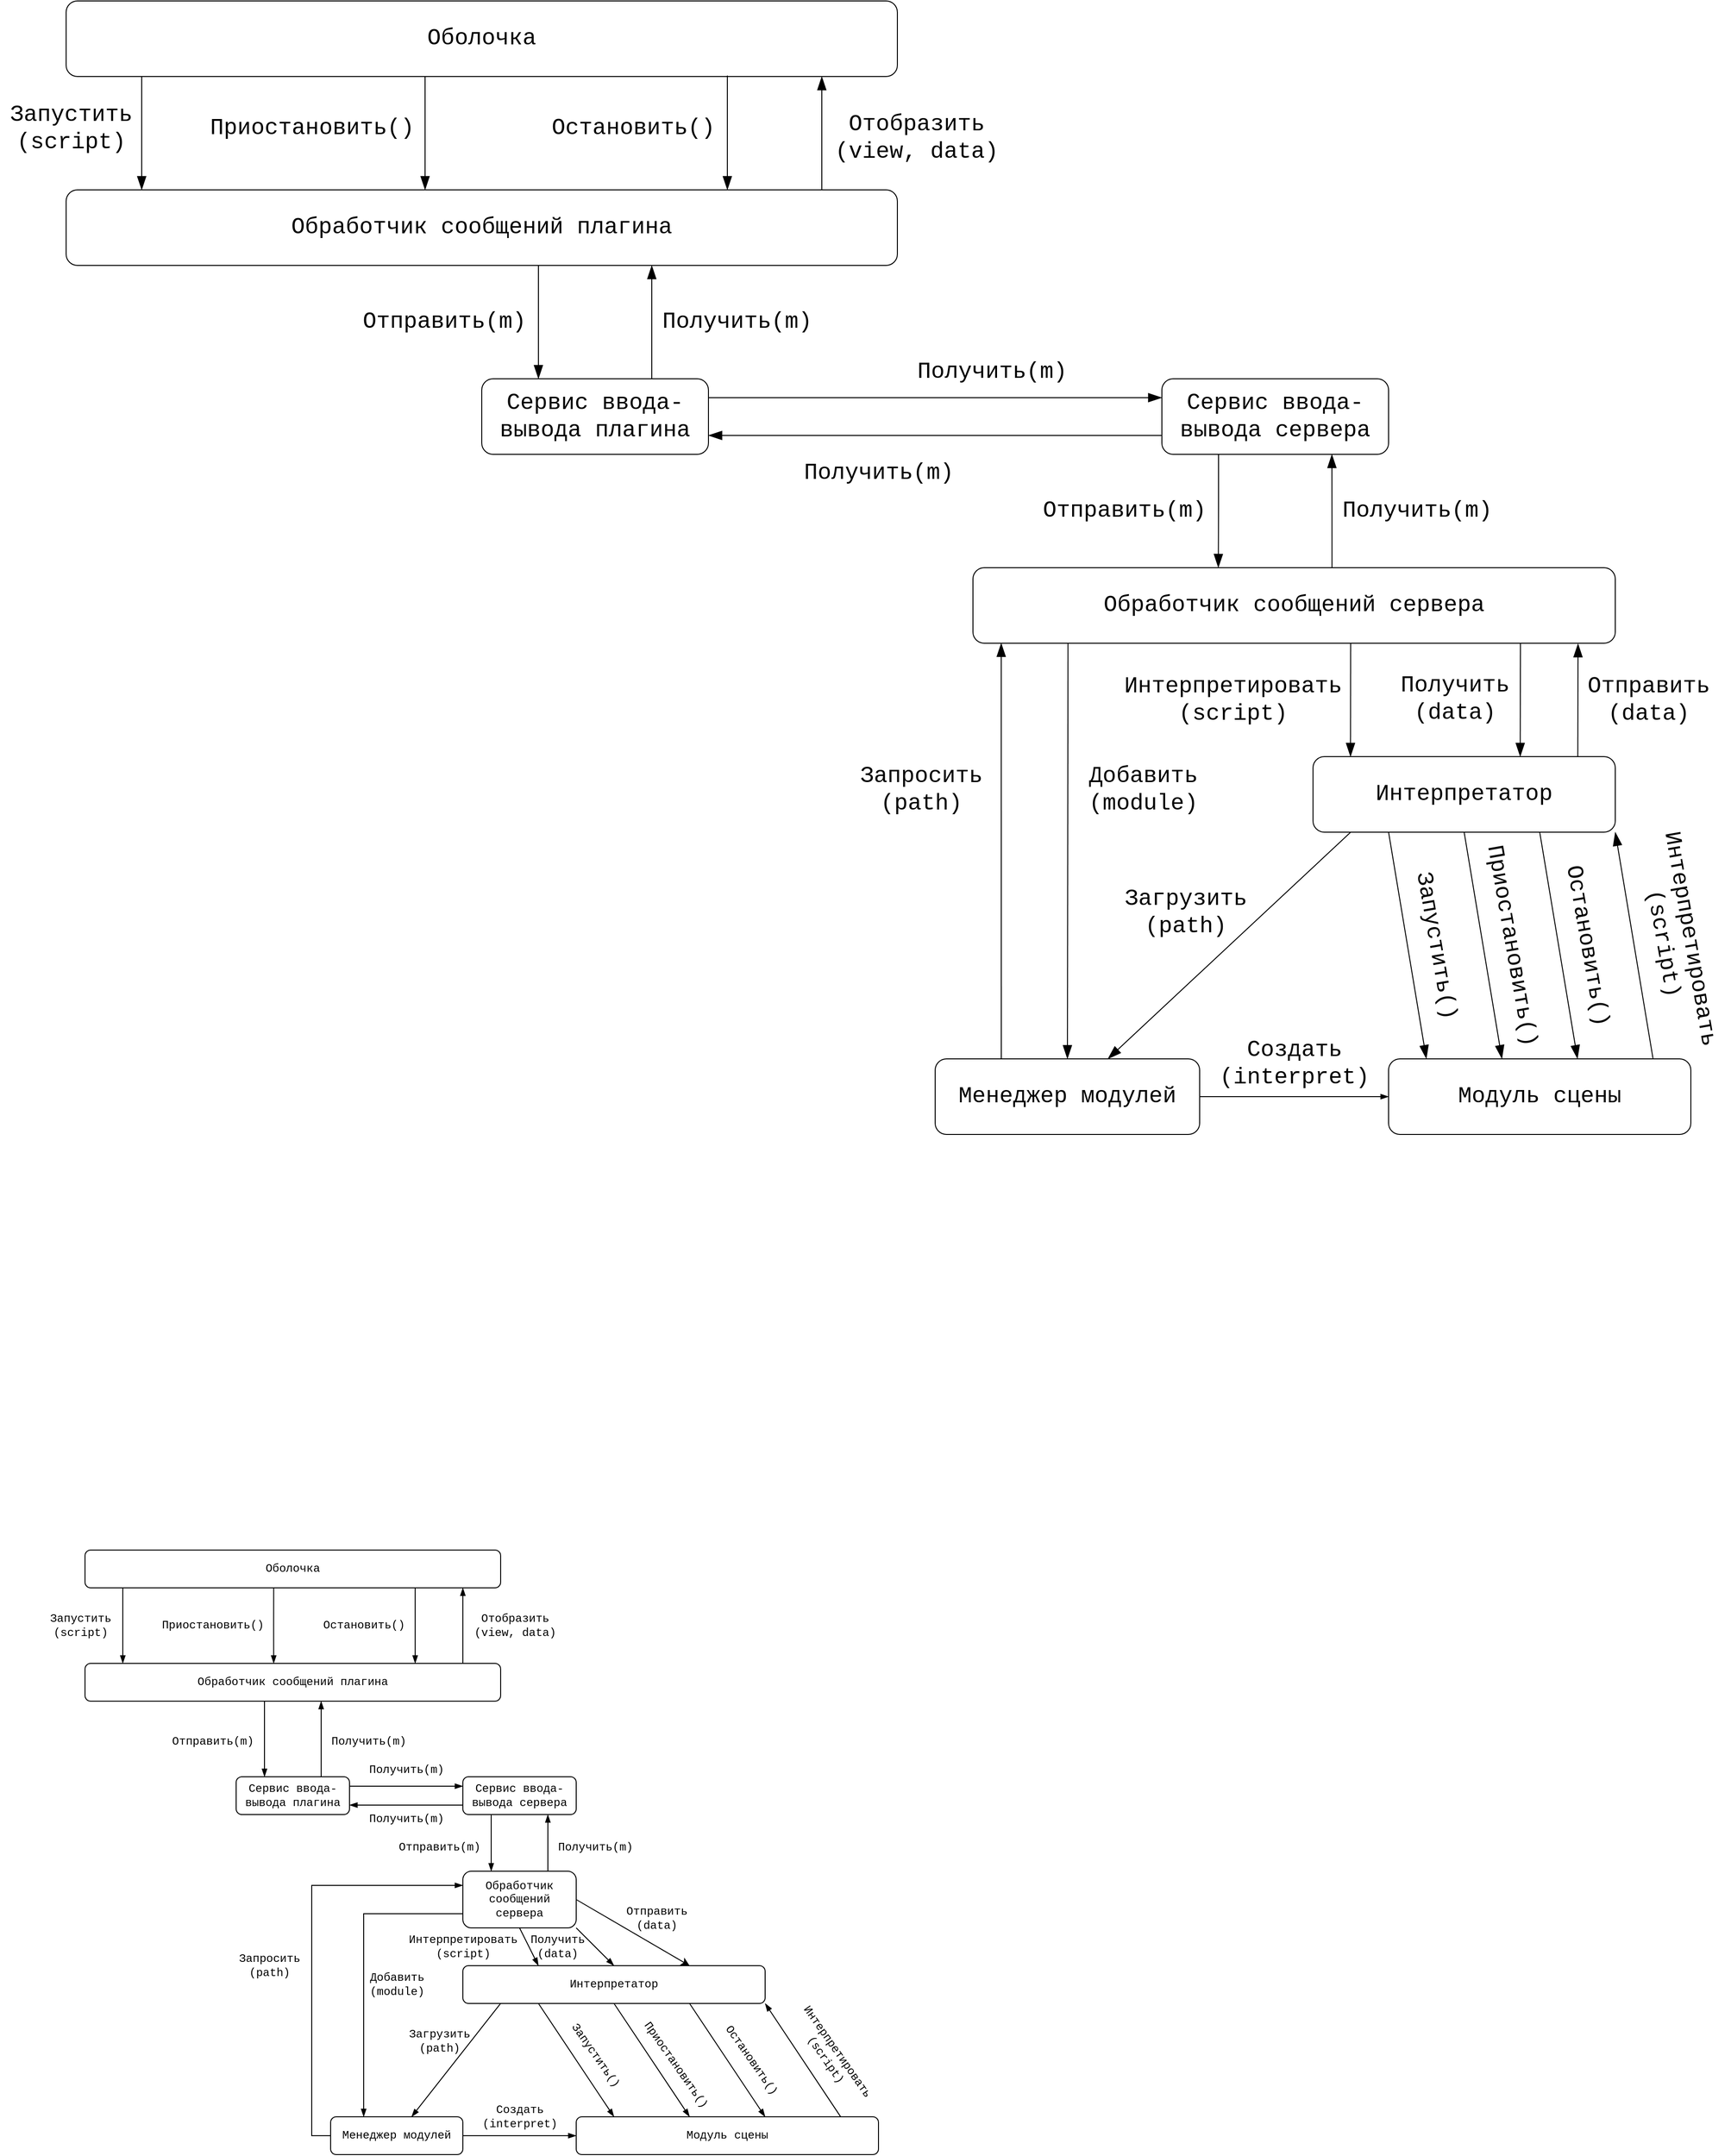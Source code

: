 <mxfile version="21.2.9" type="device">
  <diagram name="Страница 1" id="R4Vk4C_HyQi3QpKZZs6v">
    <mxGraphModel dx="3874" dy="2297" grid="1" gridSize="10" guides="1" tooltips="1" connect="1" arrows="1" fold="1" page="1" pageScale="1" pageWidth="2336" pageHeight="1654" math="0" shadow="0">
      <root>
        <mxCell id="0" />
        <mxCell id="1" parent="0" />
        <mxCell id="UANhxFdqQ-I6_11Yz9yY-3" style="edgeStyle=orthogonalEdgeStyle;rounded=0;orthogonalLoop=1;jettySize=auto;html=1;exitX=1;exitY=0.25;exitDx=0;exitDy=0;entryX=0;entryY=0.25;entryDx=0;entryDy=0;endArrow=blockThin;endFill=1;fontFamily=Courier New;endSize=12;" edge="1" parent="1" source="UANhxFdqQ-I6_11Yz9yY-1" target="UANhxFdqQ-I6_11Yz9yY-2">
          <mxGeometry relative="1" as="geometry" />
        </mxCell>
        <mxCell id="UANhxFdqQ-I6_11Yz9yY-8" style="edgeStyle=orthogonalEdgeStyle;rounded=0;orthogonalLoop=1;jettySize=auto;html=1;endArrow=blockThin;endFill=1;fontFamily=Courier New;endSize=12;" edge="1" parent="1" source="UANhxFdqQ-I6_11Yz9yY-1" target="UANhxFdqQ-I6_11Yz9yY-7">
          <mxGeometry relative="1" as="geometry">
            <Array as="points">
              <mxPoint x="940" y="530" />
              <mxPoint x="940" y="530" />
            </Array>
          </mxGeometry>
        </mxCell>
        <mxCell id="UANhxFdqQ-I6_11Yz9yY-1" value="Сервис ввода-вывода плагина" style="rounded=1;whiteSpace=wrap;html=1;fontFamily=Courier New;fontSize=24;" vertex="1" parent="1">
          <mxGeometry x="760" y="590" width="240" height="80" as="geometry" />
        </mxCell>
        <mxCell id="UANhxFdqQ-I6_11Yz9yY-4" style="edgeStyle=orthogonalEdgeStyle;rounded=0;orthogonalLoop=1;jettySize=auto;html=1;exitX=0;exitY=0.75;exitDx=0;exitDy=0;entryX=1;entryY=0.75;entryDx=0;entryDy=0;endArrow=blockThin;endFill=1;fontFamily=Courier New;endSize=12;" edge="1" parent="1" source="UANhxFdqQ-I6_11Yz9yY-2" target="UANhxFdqQ-I6_11Yz9yY-1">
          <mxGeometry relative="1" as="geometry" />
        </mxCell>
        <mxCell id="UANhxFdqQ-I6_11Yz9yY-39" style="edgeStyle=orthogonalEdgeStyle;rounded=0;orthogonalLoop=1;jettySize=auto;html=1;exitX=0.25;exitY=1;exitDx=0;exitDy=0;entryX=0.382;entryY=-0.001;entryDx=0;entryDy=0;endArrow=blockThin;endFill=1;endSize=12;entryPerimeter=0;" edge="1" parent="1" source="UANhxFdqQ-I6_11Yz9yY-2" target="UANhxFdqQ-I6_11Yz9yY-18">
          <mxGeometry relative="1" as="geometry" />
        </mxCell>
        <mxCell id="UANhxFdqQ-I6_11Yz9yY-2" value="Сервис ввода-вывода сервера" style="rounded=1;whiteSpace=wrap;html=1;fontFamily=Courier New;fontSize=24;" vertex="1" parent="1">
          <mxGeometry x="1480" y="590" width="240" height="80" as="geometry" />
        </mxCell>
        <mxCell id="UANhxFdqQ-I6_11Yz9yY-5" value="Получить(m)" style="text;html=1;align=center;verticalAlign=middle;resizable=0;points=[];autosize=1;strokeColor=none;fillColor=none;fontFamily=Courier New;fontSize=24;" vertex="1" parent="1">
          <mxGeometry x="1210" y="563" width="180" height="40" as="geometry" />
        </mxCell>
        <mxCell id="UANhxFdqQ-I6_11Yz9yY-6" value="Получить(m)" style="text;html=1;align=center;verticalAlign=middle;resizable=0;points=[];autosize=1;strokeColor=none;fillColor=none;fontFamily=Courier New;fontSize=24;" vertex="1" parent="1">
          <mxGeometry x="1090" y="670" width="180" height="40" as="geometry" />
        </mxCell>
        <mxCell id="UANhxFdqQ-I6_11Yz9yY-9" style="edgeStyle=orthogonalEdgeStyle;rounded=0;orthogonalLoop=1;jettySize=auto;html=1;endArrow=blockThin;endFill=1;fontFamily=Courier New;endSize=12;" edge="1" parent="1" source="UANhxFdqQ-I6_11Yz9yY-7" target="UANhxFdqQ-I6_11Yz9yY-1">
          <mxGeometry relative="1" as="geometry">
            <Array as="points">
              <mxPoint x="820" y="540" />
              <mxPoint x="820" y="540" />
            </Array>
          </mxGeometry>
        </mxCell>
        <mxCell id="UANhxFdqQ-I6_11Yz9yY-15" style="edgeStyle=orthogonalEdgeStyle;rounded=0;orthogonalLoop=1;jettySize=auto;html=1;endArrow=blockThin;endFill=1;fontFamily=Courier New;endSize=12;" edge="1" parent="1" source="UANhxFdqQ-I6_11Yz9yY-7" target="UANhxFdqQ-I6_11Yz9yY-12">
          <mxGeometry relative="1" as="geometry">
            <Array as="points">
              <mxPoint x="1120" y="340" />
              <mxPoint x="1120" y="340" />
            </Array>
          </mxGeometry>
        </mxCell>
        <mxCell id="UANhxFdqQ-I6_11Yz9yY-7" value="Обработчик сообщений плагина" style="rounded=1;whiteSpace=wrap;html=1;fontFamily=Courier New;fontSize=24;" vertex="1" parent="1">
          <mxGeometry x="320" y="390" width="880" height="80" as="geometry" />
        </mxCell>
        <mxCell id="UANhxFdqQ-I6_11Yz9yY-10" value="Получить(m)" style="text;html=1;align=center;verticalAlign=middle;resizable=0;points=[];autosize=1;strokeColor=none;fillColor=none;fontFamily=Courier New;fontSize=24;" vertex="1" parent="1">
          <mxGeometry x="940" y="510" width="180" height="40" as="geometry" />
        </mxCell>
        <mxCell id="UANhxFdqQ-I6_11Yz9yY-11" value="Отправить(m)" style="text;html=1;align=center;verticalAlign=middle;resizable=0;points=[];autosize=1;strokeColor=none;fillColor=none;fontFamily=Courier New;fontSize=24;" vertex="1" parent="1">
          <mxGeometry x="619.77" y="510" width="200" height="40" as="geometry" />
        </mxCell>
        <mxCell id="UANhxFdqQ-I6_11Yz9yY-14" style="edgeStyle=orthogonalEdgeStyle;rounded=0;orthogonalLoop=1;jettySize=auto;html=1;endArrow=blockThin;endFill=1;fontFamily=Courier New;endSize=12;" edge="1" parent="1" source="UANhxFdqQ-I6_11Yz9yY-12" target="UANhxFdqQ-I6_11Yz9yY-7">
          <mxGeometry relative="1" as="geometry">
            <Array as="points">
              <mxPoint x="400" y="330" />
              <mxPoint x="400" y="330" />
            </Array>
          </mxGeometry>
        </mxCell>
        <mxCell id="UANhxFdqQ-I6_11Yz9yY-12" value="Оболочка" style="rounded=1;whiteSpace=wrap;html=1;fontFamily=Courier New;fontSize=24;" vertex="1" parent="1">
          <mxGeometry x="320" y="190" width="880" height="80" as="geometry" />
        </mxCell>
        <mxCell id="UANhxFdqQ-I6_11Yz9yY-16" value="Запустить&lt;br style=&quot;font-size: 24px;&quot;&gt;(script)" style="text;html=1;align=center;verticalAlign=middle;resizable=0;points=[];autosize=1;strokeColor=none;fillColor=none;fontFamily=Courier New;fontSize=24;" vertex="1" parent="1">
          <mxGeometry x="250" y="290" width="150" height="70" as="geometry" />
        </mxCell>
        <mxCell id="UANhxFdqQ-I6_11Yz9yY-17" value="Отобразить&lt;br style=&quot;font-size: 24px;&quot;&gt;(view, data)" style="text;html=1;align=center;verticalAlign=middle;resizable=0;points=[];autosize=1;strokeColor=none;fillColor=none;fontFamily=Courier New;fontSize=24;" vertex="1" parent="1">
          <mxGeometry x="1120" y="300" width="200" height="70" as="geometry" />
        </mxCell>
        <mxCell id="UANhxFdqQ-I6_11Yz9yY-36" style="rounded=0;orthogonalLoop=1;jettySize=auto;html=1;exitX=0.148;exitY=1.002;exitDx=0;exitDy=0;entryX=0.5;entryY=0;entryDx=0;entryDy=0;endArrow=blockThin;endFill=1;exitPerimeter=0;endSize=12;" edge="1" parent="1" source="UANhxFdqQ-I6_11Yz9yY-18" target="UANhxFdqQ-I6_11Yz9yY-20">
          <mxGeometry relative="1" as="geometry" />
        </mxCell>
        <mxCell id="UANhxFdqQ-I6_11Yz9yY-40" style="edgeStyle=orthogonalEdgeStyle;rounded=0;orthogonalLoop=1;jettySize=auto;html=1;exitX=0.559;exitY=0;exitDx=0;exitDy=0;entryX=0.75;entryY=1;entryDx=0;entryDy=0;endArrow=blockThin;endFill=1;endSize=12;exitPerimeter=0;" edge="1" parent="1" source="UANhxFdqQ-I6_11Yz9yY-18" target="UANhxFdqQ-I6_11Yz9yY-2">
          <mxGeometry relative="1" as="geometry">
            <Array as="points" />
          </mxGeometry>
        </mxCell>
        <mxCell id="UANhxFdqQ-I6_11Yz9yY-56" style="rounded=0;orthogonalLoop=1;jettySize=auto;html=1;endArrow=blockThin;endFill=1;exitX=0.823;exitY=0.998;exitDx=0;exitDy=0;exitPerimeter=0;entryX=0.623;entryY=0.007;entryDx=0;entryDy=0;entryPerimeter=0;endSize=12;" edge="1" parent="1">
          <mxGeometry relative="1" as="geometry">
            <mxPoint x="1859.61" y="869.28" as="sourcePoint" />
            <mxPoint x="1859.33" y="990.0" as="targetPoint" />
          </mxGeometry>
        </mxCell>
        <mxCell id="UANhxFdqQ-I6_11Yz9yY-18" value="Обработчик сообщений сервера" style="rounded=1;whiteSpace=wrap;html=1;fontFamily=Courier New;fontSize=24;" vertex="1" parent="1">
          <mxGeometry x="1280" y="790" width="680" height="80" as="geometry" />
        </mxCell>
        <mxCell id="UANhxFdqQ-I6_11Yz9yY-19" value="Интерпретатор" style="rounded=1;whiteSpace=wrap;html=1;fontFamily=Courier New;fontSize=24;" vertex="1" parent="1">
          <mxGeometry x="1640" y="990" width="320" height="80" as="geometry" />
        </mxCell>
        <mxCell id="UANhxFdqQ-I6_11Yz9yY-22" style="rounded=0;orthogonalLoop=1;jettySize=auto;html=1;endArrow=blockThin;endFill=1;" edge="1" parent="1" source="UANhxFdqQ-I6_11Yz9yY-20" target="UANhxFdqQ-I6_11Yz9yY-21">
          <mxGeometry relative="1" as="geometry" />
        </mxCell>
        <mxCell id="UANhxFdqQ-I6_11Yz9yY-20" value="Менеджер модулей" style="rounded=1;whiteSpace=wrap;html=1;fontFamily=Courier New;fontSize=24;" vertex="1" parent="1">
          <mxGeometry x="1240" y="1310" width="280" height="80" as="geometry" />
        </mxCell>
        <mxCell id="UANhxFdqQ-I6_11Yz9yY-21" value="Модуль сцены" style="rounded=1;whiteSpace=wrap;html=1;fontFamily=Courier New;fontSize=24;" vertex="1" parent="1">
          <mxGeometry x="1720" y="1310" width="320" height="80" as="geometry" />
        </mxCell>
        <mxCell id="UANhxFdqQ-I6_11Yz9yY-25" value="Создать&lt;br style=&quot;font-size: 24px;&quot;&gt;(interpret)" style="text;html=1;align=center;verticalAlign=middle;resizable=0;points=[];autosize=1;strokeColor=none;fillColor=none;fontFamily=Courier New;fontSize=24;" vertex="1" parent="1">
          <mxGeometry x="1530" y="1280" width="180" height="70" as="geometry" />
        </mxCell>
        <mxCell id="UANhxFdqQ-I6_11Yz9yY-26" value="" style="endArrow=blockThin;html=1;rounded=0;endFill=1;exitX=0.125;exitY=0.999;exitDx=0;exitDy=0;exitPerimeter=0;endSize=12;" edge="1" parent="1" source="UANhxFdqQ-I6_11Yz9yY-19" target="UANhxFdqQ-I6_11Yz9yY-20">
          <mxGeometry width="50" height="50" relative="1" as="geometry">
            <mxPoint x="1580" y="980" as="sourcePoint" />
            <mxPoint x="1630" y="930" as="targetPoint" />
          </mxGeometry>
        </mxCell>
        <mxCell id="UANhxFdqQ-I6_11Yz9yY-27" value="" style="endArrow=blockThin;html=1;rounded=0;endFill=1;exitX=0.25;exitY=1;exitDx=0;exitDy=0;entryX=0.125;entryY=-0.001;entryDx=0;entryDy=0;entryPerimeter=0;endSize=12;" edge="1" parent="1" source="UANhxFdqQ-I6_11Yz9yY-19" target="UANhxFdqQ-I6_11Yz9yY-21">
          <mxGeometry width="50" height="50" relative="1" as="geometry">
            <mxPoint x="1588" y="960" as="sourcePoint" />
            <mxPoint x="1700" y="1030" as="targetPoint" />
          </mxGeometry>
        </mxCell>
        <mxCell id="UANhxFdqQ-I6_11Yz9yY-28" style="edgeStyle=orthogonalEdgeStyle;rounded=0;orthogonalLoop=1;jettySize=auto;html=1;endArrow=blockThin;endFill=1;fontFamily=Courier New;endSize=12;" edge="1" parent="1">
          <mxGeometry relative="1" as="geometry">
            <mxPoint x="700" y="270" as="sourcePoint" />
            <mxPoint x="700" y="390" as="targetPoint" />
            <Array as="points">
              <mxPoint x="700" y="270" />
              <mxPoint x="700" y="390" />
            </Array>
          </mxGeometry>
        </mxCell>
        <mxCell id="UANhxFdqQ-I6_11Yz9yY-29" value="Приостановить()" style="text;html=1;align=center;verticalAlign=middle;resizable=0;points=[];autosize=1;strokeColor=none;fillColor=none;fontFamily=Courier New;fontSize=24;" vertex="1" parent="1">
          <mxGeometry x="460" y="305" width="240" height="40" as="geometry" />
        </mxCell>
        <mxCell id="UANhxFdqQ-I6_11Yz9yY-30" style="edgeStyle=orthogonalEdgeStyle;rounded=0;orthogonalLoop=1;jettySize=auto;html=1;endArrow=blockThin;endFill=1;fontFamily=Courier New;endSize=12;" edge="1" parent="1">
          <mxGeometry relative="1" as="geometry">
            <mxPoint x="1020" y="270" as="sourcePoint" />
            <mxPoint x="1020" y="390" as="targetPoint" />
            <Array as="points">
              <mxPoint x="1020" y="269" />
            </Array>
          </mxGeometry>
        </mxCell>
        <mxCell id="UANhxFdqQ-I6_11Yz9yY-31" value="Остановить()" style="text;html=1;align=center;verticalAlign=middle;resizable=0;points=[];autosize=1;strokeColor=none;fillColor=none;fontFamily=Courier New;fontSize=24;" vertex="1" parent="1">
          <mxGeometry x="819.77" y="305" width="200" height="40" as="geometry" />
        </mxCell>
        <mxCell id="UANhxFdqQ-I6_11Yz9yY-32" value="Загрузить&lt;br style=&quot;font-size: 24px;&quot;&gt;(path)" style="text;html=1;align=center;verticalAlign=middle;resizable=0;points=[];autosize=1;strokeColor=none;fillColor=none;fontFamily=Courier New;fontSize=24;" vertex="1" parent="1">
          <mxGeometry x="1430" y="1120" width="150" height="70" as="geometry" />
        </mxCell>
        <mxCell id="UANhxFdqQ-I6_11Yz9yY-33" value="" style="endArrow=blockThin;html=1;rounded=0;endFill=1;entryX=0.044;entryY=0.999;entryDx=0;entryDy=0;exitX=0.25;exitY=0;exitDx=0;exitDy=0;entryPerimeter=0;endSize=12;" edge="1" parent="1" source="UANhxFdqQ-I6_11Yz9yY-20" target="UANhxFdqQ-I6_11Yz9yY-18">
          <mxGeometry width="50" height="50" relative="1" as="geometry">
            <mxPoint x="1400" y="1030" as="sourcePoint" />
            <mxPoint x="1450" y="940" as="targetPoint" />
          </mxGeometry>
        </mxCell>
        <mxCell id="UANhxFdqQ-I6_11Yz9yY-34" value="Запросить&lt;br style=&quot;font-size: 24px;&quot;&gt;(path)" style="text;html=1;align=center;verticalAlign=middle;resizable=0;points=[];autosize=1;strokeColor=none;fillColor=none;fontFamily=Courier New;fontSize=24;" vertex="1" parent="1">
          <mxGeometry x="1150" y="990" width="150" height="70" as="geometry" />
        </mxCell>
        <mxCell id="UANhxFdqQ-I6_11Yz9yY-37" value="Добавить&lt;br style=&quot;font-size: 24px;&quot;&gt;(module)" style="text;html=1;align=center;verticalAlign=middle;resizable=0;points=[];autosize=1;strokeColor=none;fillColor=none;fontFamily=Courier New;fontSize=24;" vertex="1" parent="1">
          <mxGeometry x="1390" y="990" width="140" height="70" as="geometry" />
        </mxCell>
        <mxCell id="UANhxFdqQ-I6_11Yz9yY-41" value="Получить(m)" style="text;html=1;align=center;verticalAlign=middle;resizable=0;points=[];autosize=1;strokeColor=none;fillColor=none;fontFamily=Courier New;fontSize=24;" vertex="1" parent="1">
          <mxGeometry x="1660" y="710" width="180" height="40" as="geometry" />
        </mxCell>
        <mxCell id="UANhxFdqQ-I6_11Yz9yY-42" value="Отправить(m)" style="text;html=1;align=center;verticalAlign=middle;resizable=0;points=[];autosize=1;strokeColor=none;fillColor=none;fontFamily=Courier New;fontSize=24;" vertex="1" parent="1">
          <mxGeometry x="1340" y="710" width="200" height="40" as="geometry" />
        </mxCell>
        <mxCell id="UANhxFdqQ-I6_11Yz9yY-43" value="" style="endArrow=blockThin;html=1;rounded=0;endFill=1;exitX=0.875;exitY=0.001;exitDx=0;exitDy=0;entryX=1;entryY=1;entryDx=0;entryDy=0;exitPerimeter=0;endSize=12;" edge="1" parent="1" source="UANhxFdqQ-I6_11Yz9yY-21" target="UANhxFdqQ-I6_11Yz9yY-19">
          <mxGeometry width="50" height="50" relative="1" as="geometry">
            <mxPoint x="1632" y="960" as="sourcePoint" />
            <mxPoint x="1760" y="910" as="targetPoint" />
          </mxGeometry>
        </mxCell>
        <mxCell id="UANhxFdqQ-I6_11Yz9yY-44" value="Интерпретировать&lt;br style=&quot;font-size: 24px;&quot;&gt;(script)" style="text;html=1;align=center;verticalAlign=middle;resizable=0;points=[];autosize=1;strokeColor=none;fillColor=none;fontFamily=Courier New;rotation=80;fontSize=24;" vertex="1" parent="1">
          <mxGeometry x="1900" y="1150" width="250" height="70" as="geometry" />
        </mxCell>
        <mxCell id="UANhxFdqQ-I6_11Yz9yY-45" value="Запустить()" style="text;html=1;align=center;verticalAlign=middle;resizable=0;points=[];autosize=1;strokeColor=none;fillColor=none;fontFamily=Courier New;rotation=80;fontSize=24;" vertex="1" parent="1">
          <mxGeometry x="1679.97" y="1170" width="180" height="40" as="geometry" />
        </mxCell>
        <mxCell id="UANhxFdqQ-I6_11Yz9yY-50" value="Приостановить()" style="text;html=1;align=center;verticalAlign=middle;resizable=0;points=[];autosize=1;strokeColor=none;fillColor=none;fontFamily=Courier New;rotation=80;fontSize=24;" vertex="1" parent="1">
          <mxGeometry x="1730" y="1170" width="240" height="40" as="geometry" />
        </mxCell>
        <mxCell id="UANhxFdqQ-I6_11Yz9yY-51" value="Остановить()" style="text;html=1;align=center;verticalAlign=middle;resizable=0;points=[];autosize=1;strokeColor=none;fillColor=none;fontFamily=Courier New;rotation=80;fontSize=24;" vertex="1" parent="1">
          <mxGeometry x="1830" y="1170" width="200" height="40" as="geometry" />
        </mxCell>
        <mxCell id="UANhxFdqQ-I6_11Yz9yY-52" value="" style="endArrow=blockThin;html=1;rounded=0;endFill=1;entryX=0.124;entryY=0;entryDx=0;entryDy=0;exitX=0.588;exitY=0.999;exitDx=0;exitDy=0;exitPerimeter=0;entryPerimeter=0;endSize=12;" edge="1" parent="1" source="UANhxFdqQ-I6_11Yz9yY-18" target="UANhxFdqQ-I6_11Yz9yY-19">
          <mxGeometry width="50" height="50" relative="1" as="geometry">
            <mxPoint x="1870" y="850" as="sourcePoint" />
            <mxPoint x="1920" y="800" as="targetPoint" />
          </mxGeometry>
        </mxCell>
        <mxCell id="UANhxFdqQ-I6_11Yz9yY-53" value="Интерпретировать&lt;br style=&quot;font-size: 24px;&quot;&gt;(script)" style="text;html=1;align=center;verticalAlign=middle;resizable=0;points=[];autosize=1;strokeColor=none;fillColor=none;fontFamily=Courier New;rotation=0;fontSize=24;" vertex="1" parent="1">
          <mxGeometry x="1430" y="895" width="250" height="70" as="geometry" />
        </mxCell>
        <mxCell id="UANhxFdqQ-I6_11Yz9yY-57" value="Получить&lt;br style=&quot;font-size: 24px;&quot;&gt;(data)" style="text;html=1;align=center;verticalAlign=middle;resizable=0;points=[];autosize=1;strokeColor=none;fillColor=none;fontFamily=Courier New;rotation=0;fontSize=24;" vertex="1" parent="1">
          <mxGeometry x="1719.97" y="894.44" width="140" height="70" as="geometry" />
        </mxCell>
        <mxCell id="UANhxFdqQ-I6_11Yz9yY-59" value="Отправить&lt;br style=&quot;font-size: 24px;&quot;&gt;(data)" style="text;html=1;align=center;verticalAlign=middle;resizable=0;points=[];autosize=1;strokeColor=none;fillColor=none;fontFamily=Courier New;rotation=0;fontSize=24;" vertex="1" parent="1">
          <mxGeometry x="1920" y="895" width="150" height="70" as="geometry" />
        </mxCell>
        <mxCell id="UANhxFdqQ-I6_11Yz9yY-60" style="edgeStyle=orthogonalEdgeStyle;rounded=0;orthogonalLoop=1;jettySize=auto;html=1;exitX=1;exitY=0.25;exitDx=0;exitDy=0;entryX=0;entryY=0.25;entryDx=0;entryDy=0;endArrow=blockThin;endFill=1;fontFamily=Courier New;" edge="1" parent="1" source="UANhxFdqQ-I6_11Yz9yY-62" target="UANhxFdqQ-I6_11Yz9yY-65">
          <mxGeometry relative="1" as="geometry" />
        </mxCell>
        <mxCell id="UANhxFdqQ-I6_11Yz9yY-61" style="edgeStyle=orthogonalEdgeStyle;rounded=0;orthogonalLoop=1;jettySize=auto;html=1;endArrow=blockThin;endFill=1;fontFamily=Courier New;" edge="1" parent="1" source="UANhxFdqQ-I6_11Yz9yY-62" target="UANhxFdqQ-I6_11Yz9yY-70">
          <mxGeometry relative="1" as="geometry">
            <Array as="points">
              <mxPoint x="590" y="2030" />
              <mxPoint x="590" y="2030" />
            </Array>
          </mxGeometry>
        </mxCell>
        <mxCell id="UANhxFdqQ-I6_11Yz9yY-62" value="Сервис ввода-вывода плагина" style="rounded=1;whiteSpace=wrap;html=1;fontFamily=Courier New;" vertex="1" parent="1">
          <mxGeometry x="500" y="2070" width="120" height="40" as="geometry" />
        </mxCell>
        <mxCell id="UANhxFdqQ-I6_11Yz9yY-63" style="edgeStyle=orthogonalEdgeStyle;rounded=0;orthogonalLoop=1;jettySize=auto;html=1;exitX=0;exitY=0.75;exitDx=0;exitDy=0;entryX=1;entryY=0.75;entryDx=0;entryDy=0;endArrow=blockThin;endFill=1;fontFamily=Courier New;" edge="1" parent="1" source="UANhxFdqQ-I6_11Yz9yY-65" target="UANhxFdqQ-I6_11Yz9yY-62">
          <mxGeometry relative="1" as="geometry" />
        </mxCell>
        <mxCell id="UANhxFdqQ-I6_11Yz9yY-64" style="edgeStyle=orthogonalEdgeStyle;rounded=0;orthogonalLoop=1;jettySize=auto;html=1;exitX=0.25;exitY=1;exitDx=0;exitDy=0;entryX=0.25;entryY=0;entryDx=0;entryDy=0;endArrow=blockThin;endFill=1;" edge="1" parent="1" source="UANhxFdqQ-I6_11Yz9yY-65" target="UANhxFdqQ-I6_11Yz9yY-81">
          <mxGeometry relative="1" as="geometry" />
        </mxCell>
        <mxCell id="UANhxFdqQ-I6_11Yz9yY-65" value="Сервис ввода-вывода сервера" style="rounded=1;whiteSpace=wrap;html=1;fontFamily=Courier New;" vertex="1" parent="1">
          <mxGeometry x="740" y="2070" width="120" height="40" as="geometry" />
        </mxCell>
        <mxCell id="UANhxFdqQ-I6_11Yz9yY-66" value="Получить(m)" style="text;html=1;align=center;verticalAlign=middle;resizable=0;points=[];autosize=1;strokeColor=none;fillColor=none;fontFamily=Courier New;" vertex="1" parent="1">
          <mxGeometry x="630" y="2048" width="100" height="30" as="geometry" />
        </mxCell>
        <mxCell id="UANhxFdqQ-I6_11Yz9yY-67" value="Получить(m)" style="text;html=1;align=center;verticalAlign=middle;resizable=0;points=[];autosize=1;strokeColor=none;fillColor=none;fontFamily=Courier New;" vertex="1" parent="1">
          <mxGeometry x="630" y="2100" width="100" height="30" as="geometry" />
        </mxCell>
        <mxCell id="UANhxFdqQ-I6_11Yz9yY-68" style="edgeStyle=orthogonalEdgeStyle;rounded=0;orthogonalLoop=1;jettySize=auto;html=1;endArrow=blockThin;endFill=1;fontFamily=Courier New;" edge="1" parent="1" source="UANhxFdqQ-I6_11Yz9yY-70" target="UANhxFdqQ-I6_11Yz9yY-62">
          <mxGeometry relative="1" as="geometry">
            <Array as="points">
              <mxPoint x="530" y="2010" />
              <mxPoint x="530" y="2010" />
            </Array>
          </mxGeometry>
        </mxCell>
        <mxCell id="UANhxFdqQ-I6_11Yz9yY-69" style="edgeStyle=orthogonalEdgeStyle;rounded=0;orthogonalLoop=1;jettySize=auto;html=1;endArrow=blockThin;endFill=1;fontFamily=Courier New;" edge="1" parent="1" source="UANhxFdqQ-I6_11Yz9yY-70" target="UANhxFdqQ-I6_11Yz9yY-74">
          <mxGeometry relative="1" as="geometry">
            <Array as="points">
              <mxPoint x="740" y="1900" />
              <mxPoint x="740" y="1900" />
            </Array>
          </mxGeometry>
        </mxCell>
        <mxCell id="UANhxFdqQ-I6_11Yz9yY-70" value="Обработчик сообщений плагина" style="rounded=1;whiteSpace=wrap;html=1;fontFamily=Courier New;" vertex="1" parent="1">
          <mxGeometry x="340" y="1950" width="440" height="40" as="geometry" />
        </mxCell>
        <mxCell id="UANhxFdqQ-I6_11Yz9yY-71" value="Получить(m)" style="text;html=1;align=center;verticalAlign=middle;resizable=0;points=[];autosize=1;strokeColor=none;fillColor=none;fontFamily=Courier New;" vertex="1" parent="1">
          <mxGeometry x="590" y="2018" width="100" height="30" as="geometry" />
        </mxCell>
        <mxCell id="UANhxFdqQ-I6_11Yz9yY-72" value="Отправить(m)" style="text;html=1;align=center;verticalAlign=middle;resizable=0;points=[];autosize=1;strokeColor=none;fillColor=none;fontFamily=Courier New;" vertex="1" parent="1">
          <mxGeometry x="420" y="2018" width="110" height="30" as="geometry" />
        </mxCell>
        <mxCell id="UANhxFdqQ-I6_11Yz9yY-73" style="edgeStyle=orthogonalEdgeStyle;rounded=0;orthogonalLoop=1;jettySize=auto;html=1;endArrow=blockThin;endFill=1;fontFamily=Courier New;" edge="1" parent="1" source="UANhxFdqQ-I6_11Yz9yY-74" target="UANhxFdqQ-I6_11Yz9yY-70">
          <mxGeometry relative="1" as="geometry">
            <Array as="points">
              <mxPoint x="380" y="1910" />
              <mxPoint x="380" y="1910" />
            </Array>
          </mxGeometry>
        </mxCell>
        <mxCell id="UANhxFdqQ-I6_11Yz9yY-74" value="Оболочка" style="rounded=1;whiteSpace=wrap;html=1;fontFamily=Courier New;" vertex="1" parent="1">
          <mxGeometry x="340" y="1830" width="440" height="40" as="geometry" />
        </mxCell>
        <mxCell id="UANhxFdqQ-I6_11Yz9yY-75" value="Запустить&lt;br&gt;(script)" style="text;html=1;align=center;verticalAlign=middle;resizable=0;points=[];autosize=1;strokeColor=none;fillColor=none;fontFamily=Courier New;" vertex="1" parent="1">
          <mxGeometry x="290" y="1890" width="90" height="40" as="geometry" />
        </mxCell>
        <mxCell id="UANhxFdqQ-I6_11Yz9yY-76" value="Отобразить&lt;br&gt;(view, data)" style="text;html=1;align=center;verticalAlign=middle;resizable=0;points=[];autosize=1;strokeColor=none;fillColor=none;fontFamily=Courier New;" vertex="1" parent="1">
          <mxGeometry x="740" y="1890" width="110" height="40" as="geometry" />
        </mxCell>
        <mxCell id="UANhxFdqQ-I6_11Yz9yY-77" style="edgeStyle=orthogonalEdgeStyle;rounded=0;orthogonalLoop=1;jettySize=auto;html=1;exitX=0;exitY=0.75;exitDx=0;exitDy=0;entryX=0.25;entryY=0;entryDx=0;entryDy=0;endArrow=blockThin;endFill=1;" edge="1" parent="1" source="UANhxFdqQ-I6_11Yz9yY-81" target="UANhxFdqQ-I6_11Yz9yY-84">
          <mxGeometry relative="1" as="geometry" />
        </mxCell>
        <mxCell id="UANhxFdqQ-I6_11Yz9yY-78" style="edgeStyle=orthogonalEdgeStyle;rounded=0;orthogonalLoop=1;jettySize=auto;html=1;exitX=0.75;exitY=0;exitDx=0;exitDy=0;entryX=0.75;entryY=1;entryDx=0;entryDy=0;endArrow=blockThin;endFill=1;" edge="1" parent="1" source="UANhxFdqQ-I6_11Yz9yY-81" target="UANhxFdqQ-I6_11Yz9yY-65">
          <mxGeometry relative="1" as="geometry" />
        </mxCell>
        <mxCell id="UANhxFdqQ-I6_11Yz9yY-79" style="rounded=0;orthogonalLoop=1;jettySize=auto;html=1;exitX=1;exitY=1;exitDx=0;exitDy=0;endArrow=blockThin;endFill=1;entryX=0.5;entryY=0;entryDx=0;entryDy=0;" edge="1" parent="1" source="UANhxFdqQ-I6_11Yz9yY-81" target="UANhxFdqQ-I6_11Yz9yY-82">
          <mxGeometry relative="1" as="geometry" />
        </mxCell>
        <mxCell id="UANhxFdqQ-I6_11Yz9yY-80" style="rounded=0;orthogonalLoop=1;jettySize=auto;html=1;exitX=1;exitY=0.5;exitDx=0;exitDy=0;entryX=0.75;entryY=0;entryDx=0;entryDy=0;" edge="1" parent="1" source="UANhxFdqQ-I6_11Yz9yY-81" target="UANhxFdqQ-I6_11Yz9yY-82">
          <mxGeometry relative="1" as="geometry" />
        </mxCell>
        <mxCell id="UANhxFdqQ-I6_11Yz9yY-81" value="Обработчик сообщений сервера" style="rounded=1;whiteSpace=wrap;html=1;fontFamily=Courier New;" vertex="1" parent="1">
          <mxGeometry x="740" y="2170" width="120" height="60" as="geometry" />
        </mxCell>
        <mxCell id="UANhxFdqQ-I6_11Yz9yY-82" value="Интерпретатор" style="rounded=1;whiteSpace=wrap;html=1;fontFamily=Courier New;" vertex="1" parent="1">
          <mxGeometry x="740" y="2270" width="320" height="40" as="geometry" />
        </mxCell>
        <mxCell id="UANhxFdqQ-I6_11Yz9yY-83" style="rounded=0;orthogonalLoop=1;jettySize=auto;html=1;endArrow=blockThin;endFill=1;" edge="1" parent="1" source="UANhxFdqQ-I6_11Yz9yY-84" target="UANhxFdqQ-I6_11Yz9yY-87">
          <mxGeometry relative="1" as="geometry" />
        </mxCell>
        <mxCell id="UANhxFdqQ-I6_11Yz9yY-84" value="Менеджер модулей" style="rounded=1;whiteSpace=wrap;html=1;fontFamily=Courier New;" vertex="1" parent="1">
          <mxGeometry x="600" y="2430" width="140" height="40" as="geometry" />
        </mxCell>
        <mxCell id="UANhxFdqQ-I6_11Yz9yY-85" style="rounded=0;orthogonalLoop=1;jettySize=auto;html=1;exitX=0.625;exitY=0;exitDx=0;exitDy=0;endArrow=none;endFill=0;startArrow=blockThin;startFill=1;exitPerimeter=0;entryX=0.75;entryY=1;entryDx=0;entryDy=0;" edge="1" parent="1" source="UANhxFdqQ-I6_11Yz9yY-87" target="UANhxFdqQ-I6_11Yz9yY-82">
          <mxGeometry relative="1" as="geometry">
            <mxPoint x="960" y="2310" as="targetPoint" />
          </mxGeometry>
        </mxCell>
        <mxCell id="UANhxFdqQ-I6_11Yz9yY-86" style="rounded=0;orthogonalLoop=1;jettySize=auto;html=1;exitX=0.375;exitY=-0.002;exitDx=0;exitDy=0;entryX=0.5;entryY=1;entryDx=0;entryDy=0;endArrow=none;endFill=0;exitPerimeter=0;startArrow=blockThin;startFill=1;" edge="1" parent="1" source="UANhxFdqQ-I6_11Yz9yY-87" target="UANhxFdqQ-I6_11Yz9yY-82">
          <mxGeometry relative="1" as="geometry" />
        </mxCell>
        <mxCell id="UANhxFdqQ-I6_11Yz9yY-87" value="Модуль сцены" style="rounded=1;whiteSpace=wrap;html=1;fontFamily=Courier New;" vertex="1" parent="1">
          <mxGeometry x="860" y="2430" width="320" height="40" as="geometry" />
        </mxCell>
        <mxCell id="UANhxFdqQ-I6_11Yz9yY-88" value="Создать&lt;br&gt;(interpret)" style="text;html=1;align=center;verticalAlign=middle;resizable=0;points=[];autosize=1;strokeColor=none;fillColor=none;fontFamily=Courier New;" vertex="1" parent="1">
          <mxGeometry x="750" y="2410" width="100" height="40" as="geometry" />
        </mxCell>
        <mxCell id="UANhxFdqQ-I6_11Yz9yY-89" value="" style="endArrow=blockThin;html=1;rounded=0;endFill=1;exitX=0.125;exitY=0.999;exitDx=0;exitDy=0;exitPerimeter=0;" edge="1" parent="1" source="UANhxFdqQ-I6_11Yz9yY-82" target="UANhxFdqQ-I6_11Yz9yY-84">
          <mxGeometry width="50" height="50" relative="1" as="geometry">
            <mxPoint x="780" y="2340" as="sourcePoint" />
            <mxPoint x="830" y="2290" as="targetPoint" />
          </mxGeometry>
        </mxCell>
        <mxCell id="UANhxFdqQ-I6_11Yz9yY-90" value="" style="endArrow=blockThin;html=1;rounded=0;endFill=1;exitX=0.25;exitY=1;exitDx=0;exitDy=0;entryX=0.125;entryY=-0.001;entryDx=0;entryDy=0;entryPerimeter=0;" edge="1" parent="1" source="UANhxFdqQ-I6_11Yz9yY-82" target="UANhxFdqQ-I6_11Yz9yY-87">
          <mxGeometry width="50" height="50" relative="1" as="geometry">
            <mxPoint x="788" y="2320" as="sourcePoint" />
            <mxPoint x="900" y="2390" as="targetPoint" />
          </mxGeometry>
        </mxCell>
        <mxCell id="UANhxFdqQ-I6_11Yz9yY-91" style="edgeStyle=orthogonalEdgeStyle;rounded=0;orthogonalLoop=1;jettySize=auto;html=1;endArrow=blockThin;endFill=1;fontFamily=Courier New;" edge="1" parent="1">
          <mxGeometry relative="1" as="geometry">
            <mxPoint x="539.746" y="1870" as="sourcePoint" />
            <mxPoint x="539.746" y="1950" as="targetPoint" />
            <Array as="points">
              <mxPoint x="539.77" y="1910" />
              <mxPoint x="539.77" y="1910" />
            </Array>
          </mxGeometry>
        </mxCell>
        <mxCell id="UANhxFdqQ-I6_11Yz9yY-92" value="Приостановить()" style="text;html=1;align=center;verticalAlign=middle;resizable=0;points=[];autosize=1;strokeColor=none;fillColor=none;fontFamily=Courier New;" vertex="1" parent="1">
          <mxGeometry x="409.77" y="1895" width="130" height="30" as="geometry" />
        </mxCell>
        <mxCell id="UANhxFdqQ-I6_11Yz9yY-93" style="edgeStyle=orthogonalEdgeStyle;rounded=0;orthogonalLoop=1;jettySize=auto;html=1;endArrow=blockThin;endFill=1;fontFamily=Courier New;" edge="1" parent="1">
          <mxGeometry relative="1" as="geometry">
            <mxPoint x="689.516" y="1870" as="sourcePoint" />
            <mxPoint x="689.516" y="1950" as="targetPoint" />
            <Array as="points">
              <mxPoint x="689.54" y="1880" />
              <mxPoint x="689.54" y="1880" />
            </Array>
          </mxGeometry>
        </mxCell>
        <mxCell id="UANhxFdqQ-I6_11Yz9yY-94" value="Остановить()" style="text;html=1;align=center;verticalAlign=middle;resizable=0;points=[];autosize=1;strokeColor=none;fillColor=none;fontFamily=Courier New;" vertex="1" parent="1">
          <mxGeometry x="579.54" y="1895" width="110" height="30" as="geometry" />
        </mxCell>
        <mxCell id="UANhxFdqQ-I6_11Yz9yY-95" value="Загрузить&lt;br&gt;(path)" style="text;html=1;align=center;verticalAlign=middle;resizable=0;points=[];autosize=1;strokeColor=none;fillColor=none;fontFamily=Courier New;" vertex="1" parent="1">
          <mxGeometry x="670" y="2330" width="90" height="40" as="geometry" />
        </mxCell>
        <mxCell id="UANhxFdqQ-I6_11Yz9yY-96" value="" style="endArrow=blockThin;html=1;rounded=0;endFill=1;entryX=0;entryY=0.25;entryDx=0;entryDy=0;exitX=0;exitY=0.5;exitDx=0;exitDy=0;" edge="1" parent="1" source="UANhxFdqQ-I6_11Yz9yY-84" target="UANhxFdqQ-I6_11Yz9yY-81">
          <mxGeometry width="50" height="50" relative="1" as="geometry">
            <mxPoint x="600" y="2410" as="sourcePoint" />
            <mxPoint x="650" y="2320" as="targetPoint" />
            <Array as="points">
              <mxPoint x="580" y="2450" />
              <mxPoint x="580" y="2185" />
            </Array>
          </mxGeometry>
        </mxCell>
        <mxCell id="UANhxFdqQ-I6_11Yz9yY-97" value="Запросить&lt;br&gt;(path)" style="text;html=1;align=center;verticalAlign=middle;resizable=0;points=[];autosize=1;strokeColor=none;fillColor=none;fontFamily=Courier New;" vertex="1" parent="1">
          <mxGeometry x="490" y="2250" width="90" height="40" as="geometry" />
        </mxCell>
        <mxCell id="UANhxFdqQ-I6_11Yz9yY-98" value="Добавить&lt;br&gt;(module)" style="text;html=1;align=center;verticalAlign=middle;resizable=0;points=[];autosize=1;strokeColor=none;fillColor=none;fontFamily=Courier New;" vertex="1" parent="1">
          <mxGeometry x="630" y="2270" width="80" height="40" as="geometry" />
        </mxCell>
        <mxCell id="UANhxFdqQ-I6_11Yz9yY-99" value="Получить(m)" style="text;html=1;align=center;verticalAlign=middle;resizable=0;points=[];autosize=1;strokeColor=none;fillColor=none;fontFamily=Courier New;" vertex="1" parent="1">
          <mxGeometry x="830" y="2130" width="100" height="30" as="geometry" />
        </mxCell>
        <mxCell id="UANhxFdqQ-I6_11Yz9yY-100" value="Отправить(m)" style="text;html=1;align=center;verticalAlign=middle;resizable=0;points=[];autosize=1;strokeColor=none;fillColor=none;fontFamily=Courier New;" vertex="1" parent="1">
          <mxGeometry x="660" y="2130" width="110" height="30" as="geometry" />
        </mxCell>
        <mxCell id="UANhxFdqQ-I6_11Yz9yY-101" value="" style="endArrow=blockThin;html=1;rounded=0;endFill=1;exitX=0.875;exitY=0.001;exitDx=0;exitDy=0;entryX=1;entryY=1;entryDx=0;entryDy=0;exitPerimeter=0;" edge="1" parent="1" source="UANhxFdqQ-I6_11Yz9yY-87" target="UANhxFdqQ-I6_11Yz9yY-82">
          <mxGeometry width="50" height="50" relative="1" as="geometry">
            <mxPoint x="832" y="2320" as="sourcePoint" />
            <mxPoint x="960" y="2270" as="targetPoint" />
          </mxGeometry>
        </mxCell>
        <mxCell id="UANhxFdqQ-I6_11Yz9yY-102" value="Интерпретировать&lt;br&gt;(script)" style="text;html=1;align=center;verticalAlign=middle;resizable=0;points=[];autosize=1;strokeColor=none;fillColor=none;fontFamily=Courier New;rotation=55;" vertex="1" parent="1">
          <mxGeometry x="1060" y="2345" width="140" height="40" as="geometry" />
        </mxCell>
        <mxCell id="UANhxFdqQ-I6_11Yz9yY-103" value="Запустить()" style="text;html=1;align=center;verticalAlign=middle;resizable=0;points=[];autosize=1;strokeColor=none;fillColor=none;fontFamily=Courier New;rotation=55;" vertex="1" parent="1">
          <mxGeometry x="830" y="2350" width="100" height="30" as="geometry" />
        </mxCell>
        <mxCell id="UANhxFdqQ-I6_11Yz9yY-104" value="Приостановить()" style="text;html=1;align=center;verticalAlign=middle;resizable=0;points=[];autosize=1;strokeColor=none;fillColor=none;fontFamily=Courier New;rotation=55;" vertex="1" parent="1">
          <mxGeometry x="900" y="2360" width="130" height="30" as="geometry" />
        </mxCell>
        <mxCell id="UANhxFdqQ-I6_11Yz9yY-105" value="Остановить()" style="text;html=1;align=center;verticalAlign=middle;resizable=0;points=[];autosize=1;strokeColor=none;fillColor=none;fontFamily=Courier New;rotation=55;" vertex="1" parent="1">
          <mxGeometry x="990" y="2355" width="110" height="30" as="geometry" />
        </mxCell>
        <mxCell id="UANhxFdqQ-I6_11Yz9yY-106" value="" style="endArrow=blockThin;html=1;rounded=0;endFill=1;entryX=0.25;entryY=0;entryDx=0;entryDy=0;exitX=0.5;exitY=1;exitDx=0;exitDy=0;" edge="1" parent="1" source="UANhxFdqQ-I6_11Yz9yY-81" target="UANhxFdqQ-I6_11Yz9yY-82">
          <mxGeometry width="50" height="50" relative="1" as="geometry">
            <mxPoint x="1070" y="2230" as="sourcePoint" />
            <mxPoint x="1120" y="2180" as="targetPoint" />
          </mxGeometry>
        </mxCell>
        <mxCell id="UANhxFdqQ-I6_11Yz9yY-107" value="Интерпретировать&lt;br&gt;(script)" style="text;html=1;align=center;verticalAlign=middle;resizable=0;points=[];autosize=1;strokeColor=none;fillColor=none;fontFamily=Courier New;rotation=0;" vertex="1" parent="1">
          <mxGeometry x="670" y="2230" width="140" height="40" as="geometry" />
        </mxCell>
        <mxCell id="UANhxFdqQ-I6_11Yz9yY-108" value="Получить&lt;br&gt;(data)" style="text;html=1;align=center;verticalAlign=middle;resizable=0;points=[];autosize=1;strokeColor=none;fillColor=none;fontFamily=Courier New;rotation=0;" vertex="1" parent="1">
          <mxGeometry x="800" y="2230" width="80" height="40" as="geometry" />
        </mxCell>
        <mxCell id="UANhxFdqQ-I6_11Yz9yY-109" value="Отправить&lt;br&gt;(data)" style="text;html=1;align=center;verticalAlign=middle;resizable=0;points=[];autosize=1;strokeColor=none;fillColor=none;fontFamily=Courier New;rotation=0;" vertex="1" parent="1">
          <mxGeometry x="900" y="2200" width="90" height="40" as="geometry" />
        </mxCell>
        <mxCell id="UANhxFdqQ-I6_11Yz9yY-111" value="" style="endArrow=blockThin;html=1;rounded=0;endFill=1;exitX=0.876;exitY=-0.004;exitDx=0;exitDy=0;exitPerimeter=0;entryX=0.942;entryY=1.005;entryDx=0;entryDy=0;entryPerimeter=0;endSize=12;" edge="1" parent="1" source="UANhxFdqQ-I6_11Yz9yY-19" target="UANhxFdqQ-I6_11Yz9yY-18">
          <mxGeometry width="50" height="50" relative="1" as="geometry">
            <mxPoint x="1940" y="950" as="sourcePoint" />
            <mxPoint x="1990" y="900" as="targetPoint" />
          </mxGeometry>
        </mxCell>
        <mxCell id="UANhxFdqQ-I6_11Yz9yY-113" value="" style="endArrow=blockThin;html=1;rounded=0;endFill=1;exitX=0.5;exitY=1;exitDx=0;exitDy=0;entryX=0.375;entryY=-0.001;entryDx=0;entryDy=0;entryPerimeter=0;endSize=12;" edge="1" parent="1" source="UANhxFdqQ-I6_11Yz9yY-19" target="UANhxFdqQ-I6_11Yz9yY-21">
          <mxGeometry width="50" height="50" relative="1" as="geometry">
            <mxPoint x="1730" y="1080" as="sourcePoint" />
            <mxPoint x="1770" y="1320" as="targetPoint" />
          </mxGeometry>
        </mxCell>
        <mxCell id="UANhxFdqQ-I6_11Yz9yY-114" value="" style="endArrow=blockThin;html=1;rounded=0;endFill=1;exitX=0.75;exitY=1;exitDx=0;exitDy=0;entryX=0.625;entryY=-0.001;entryDx=0;entryDy=0;entryPerimeter=0;endSize=12;" edge="1" parent="1" source="UANhxFdqQ-I6_11Yz9yY-19" target="UANhxFdqQ-I6_11Yz9yY-21">
          <mxGeometry width="50" height="50" relative="1" as="geometry">
            <mxPoint x="1810" y="1080" as="sourcePoint" />
            <mxPoint x="1850" y="1320" as="targetPoint" />
          </mxGeometry>
        </mxCell>
      </root>
    </mxGraphModel>
  </diagram>
</mxfile>
